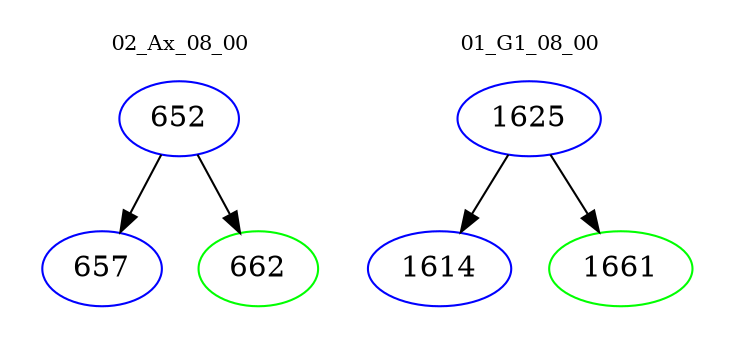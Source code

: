 digraph{
subgraph cluster_0 {
color = white
label = "02_Ax_08_00";
fontsize=10;
T0_652 [label="652", color="blue"]
T0_652 -> T0_657 [color="black"]
T0_657 [label="657", color="blue"]
T0_652 -> T0_662 [color="black"]
T0_662 [label="662", color="green"]
}
subgraph cluster_1 {
color = white
label = "01_G1_08_00";
fontsize=10;
T1_1625 [label="1625", color="blue"]
T1_1625 -> T1_1614 [color="black"]
T1_1614 [label="1614", color="blue"]
T1_1625 -> T1_1661 [color="black"]
T1_1661 [label="1661", color="green"]
}
}
